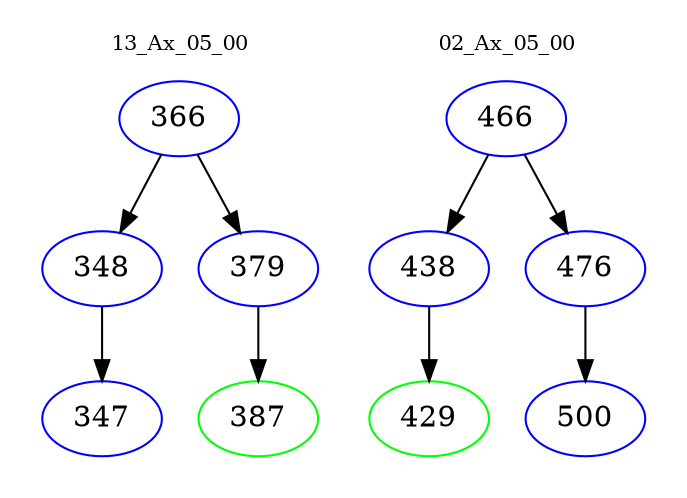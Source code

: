 digraph{
subgraph cluster_0 {
color = white
label = "13_Ax_05_00";
fontsize=10;
T0_366 [label="366", color="blue"]
T0_366 -> T0_348 [color="black"]
T0_348 [label="348", color="blue"]
T0_348 -> T0_347 [color="black"]
T0_347 [label="347", color="blue"]
T0_366 -> T0_379 [color="black"]
T0_379 [label="379", color="blue"]
T0_379 -> T0_387 [color="black"]
T0_387 [label="387", color="green"]
}
subgraph cluster_1 {
color = white
label = "02_Ax_05_00";
fontsize=10;
T1_466 [label="466", color="blue"]
T1_466 -> T1_438 [color="black"]
T1_438 [label="438", color="blue"]
T1_438 -> T1_429 [color="black"]
T1_429 [label="429", color="green"]
T1_466 -> T1_476 [color="black"]
T1_476 [label="476", color="blue"]
T1_476 -> T1_500 [color="black"]
T1_500 [label="500", color="blue"]
}
}
